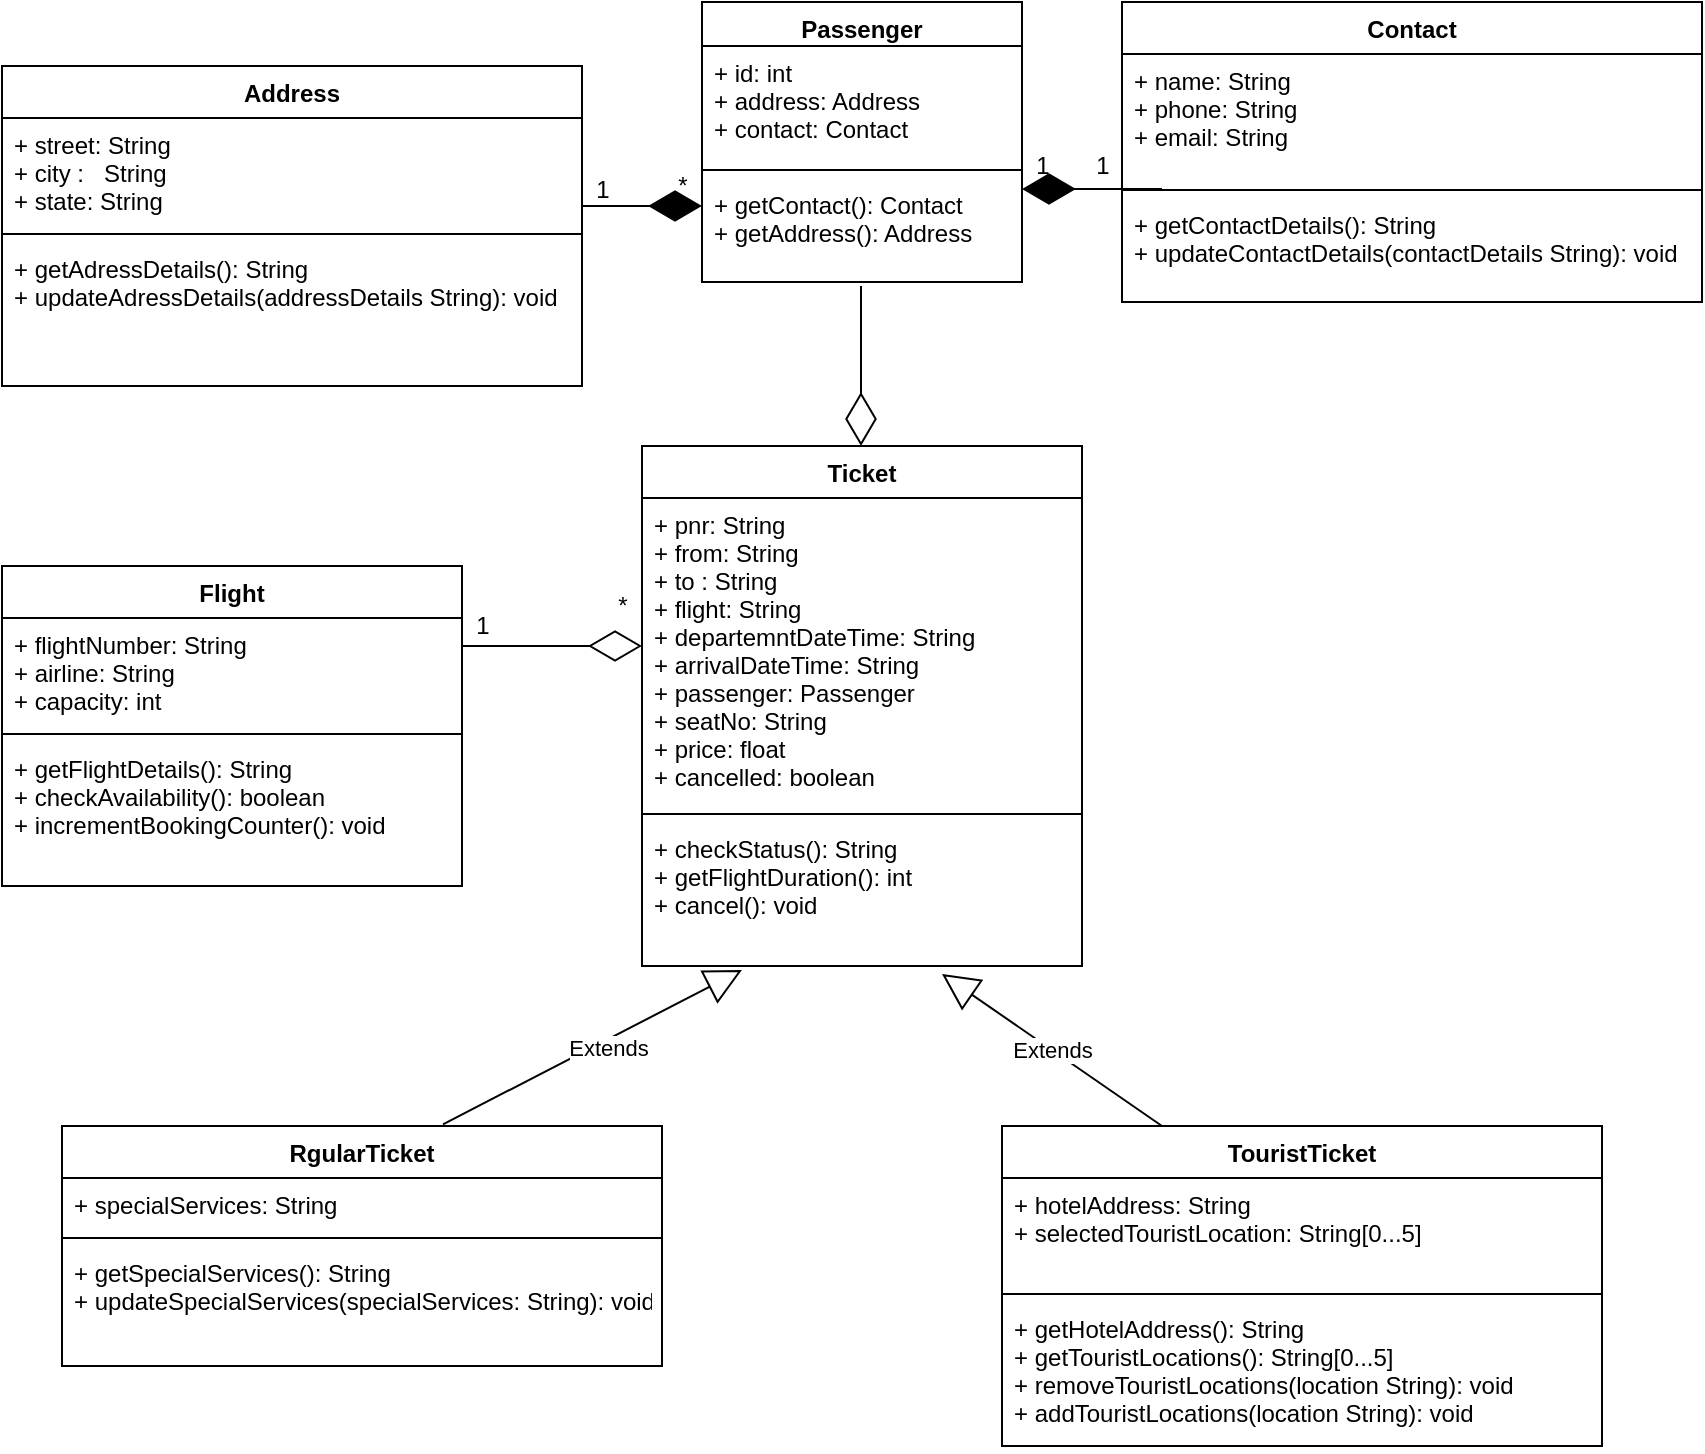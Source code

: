 <mxfile version="14.4.3" type="device"><diagram id="0NIIkPLWvFOmMC8DPXVI" name="Page-1"><mxGraphModel dx="769" dy="484" grid="1" gridSize="10" guides="1" tooltips="1" connect="1" arrows="1" fold="1" page="1" pageScale="1" pageWidth="850" pageHeight="1100" math="0" shadow="0"><root><mxCell id="0"/><mxCell id="1" parent="0"/><mxCell id="49jkaCm0zt0tGrM3-pLX-1" value="Address" style="swimlane;fontStyle=1;align=center;verticalAlign=top;childLayout=stackLayout;horizontal=1;startSize=26;horizontalStack=0;resizeParent=1;resizeParentMax=0;resizeLast=0;collapsible=1;marginBottom=0;" parent="1" vertex="1"><mxGeometry x="10" y="70" width="290" height="160" as="geometry"/></mxCell><mxCell id="49jkaCm0zt0tGrM3-pLX-2" value="+ street: String&#10;+ city :   String&#10;+ state: String" style="text;strokeColor=none;fillColor=none;align=left;verticalAlign=top;spacingLeft=4;spacingRight=4;overflow=hidden;rotatable=0;points=[[0,0.5],[1,0.5]];portConstraint=eastwest;" parent="49jkaCm0zt0tGrM3-pLX-1" vertex="1"><mxGeometry y="26" width="290" height="54" as="geometry"/></mxCell><mxCell id="49jkaCm0zt0tGrM3-pLX-3" value="" style="line;strokeWidth=1;fillColor=none;align=left;verticalAlign=middle;spacingTop=-1;spacingLeft=3;spacingRight=3;rotatable=0;labelPosition=right;points=[];portConstraint=eastwest;" parent="49jkaCm0zt0tGrM3-pLX-1" vertex="1"><mxGeometry y="80" width="290" height="8" as="geometry"/></mxCell><mxCell id="49jkaCm0zt0tGrM3-pLX-4" value="+ getAdressDetails(): String&#10;+ updateAdressDetails(addressDetails String): void&#10;" style="text;strokeColor=none;fillColor=none;align=left;verticalAlign=top;spacingLeft=4;spacingRight=4;overflow=hidden;rotatable=0;points=[[0,0.5],[1,0.5]];portConstraint=eastwest;" parent="49jkaCm0zt0tGrM3-pLX-1" vertex="1"><mxGeometry y="88" width="290" height="72" as="geometry"/></mxCell><mxCell id="49jkaCm0zt0tGrM3-pLX-5" value="Passenger" style="swimlane;fontStyle=1;align=center;verticalAlign=top;childLayout=stackLayout;horizontal=1;startSize=22;horizontalStack=0;resizeParent=1;resizeParentMax=0;resizeLast=0;collapsible=1;marginBottom=0;" parent="1" vertex="1"><mxGeometry x="360" y="38" width="160" height="140" as="geometry"/></mxCell><mxCell id="49jkaCm0zt0tGrM3-pLX-6" value="+ id: int&#10;+ address: Address&#10;+ contact: Contact" style="text;strokeColor=none;fillColor=none;align=left;verticalAlign=top;spacingLeft=4;spacingRight=4;overflow=hidden;rotatable=0;points=[[0,0.5],[1,0.5]];portConstraint=eastwest;" parent="49jkaCm0zt0tGrM3-pLX-5" vertex="1"><mxGeometry y="22" width="160" height="58" as="geometry"/></mxCell><mxCell id="49jkaCm0zt0tGrM3-pLX-7" value="" style="line;strokeWidth=1;fillColor=none;align=left;verticalAlign=middle;spacingTop=-1;spacingLeft=3;spacingRight=3;rotatable=0;labelPosition=right;points=[];portConstraint=eastwest;" parent="49jkaCm0zt0tGrM3-pLX-5" vertex="1"><mxGeometry y="80" width="160" height="8" as="geometry"/></mxCell><mxCell id="49jkaCm0zt0tGrM3-pLX-8" value="+ getContact(): Contact&#10;+ getAddress(): Address" style="text;strokeColor=none;fillColor=none;align=left;verticalAlign=top;spacingLeft=4;spacingRight=4;overflow=hidden;rotatable=0;points=[[0,0.5],[1,0.5]];portConstraint=eastwest;" parent="49jkaCm0zt0tGrM3-pLX-5" vertex="1"><mxGeometry y="88" width="160" height="52" as="geometry"/></mxCell><mxCell id="49jkaCm0zt0tGrM3-pLX-9" value="Contact" style="swimlane;fontStyle=1;align=center;verticalAlign=top;childLayout=stackLayout;horizontal=1;startSize=26;horizontalStack=0;resizeParent=1;resizeParentMax=0;resizeLast=0;collapsible=1;marginBottom=0;" parent="1" vertex="1"><mxGeometry x="570" y="38" width="290" height="150" as="geometry"/></mxCell><mxCell id="49jkaCm0zt0tGrM3-pLX-10" value="+ name: String&#10;+ phone: String&#10;+ email: String&#10;" style="text;strokeColor=none;fillColor=none;align=left;verticalAlign=top;spacingLeft=4;spacingRight=4;overflow=hidden;rotatable=0;points=[[0,0.5],[1,0.5]];portConstraint=eastwest;" parent="49jkaCm0zt0tGrM3-pLX-9" vertex="1"><mxGeometry y="26" width="290" height="64" as="geometry"/></mxCell><mxCell id="49jkaCm0zt0tGrM3-pLX-11" value="" style="line;strokeWidth=1;fillColor=none;align=left;verticalAlign=middle;spacingTop=-1;spacingLeft=3;spacingRight=3;rotatable=0;labelPosition=right;points=[];portConstraint=eastwest;" parent="49jkaCm0zt0tGrM3-pLX-9" vertex="1"><mxGeometry y="90" width="290" height="8" as="geometry"/></mxCell><mxCell id="49jkaCm0zt0tGrM3-pLX-12" value="+ getContactDetails(): String&#10;+ updateContactDetails(contactDetails String): void" style="text;strokeColor=none;fillColor=none;align=left;verticalAlign=top;spacingLeft=4;spacingRight=4;overflow=hidden;rotatable=0;points=[[0,0.5],[1,0.5]];portConstraint=eastwest;" parent="49jkaCm0zt0tGrM3-pLX-9" vertex="1"><mxGeometry y="98" width="290" height="52" as="geometry"/></mxCell><mxCell id="49jkaCm0zt0tGrM3-pLX-13" value="" style="endArrow=diamondThin;endFill=1;endSize=24;html=1;" parent="1" edge="1"><mxGeometry width="160" relative="1" as="geometry"><mxPoint x="300" y="140" as="sourcePoint"/><mxPoint x="360" y="140" as="targetPoint"/></mxGeometry></mxCell><mxCell id="49jkaCm0zt0tGrM3-pLX-14" value="" style="endArrow=diamondThin;endFill=1;endSize=24;html=1;" parent="1" edge="1"><mxGeometry width="160" relative="1" as="geometry"><mxPoint x="590" y="131.5" as="sourcePoint"/><mxPoint x="520" y="131.5" as="targetPoint"/><Array as="points"><mxPoint x="580" y="131.5"/></Array></mxGeometry></mxCell><mxCell id="49jkaCm0zt0tGrM3-pLX-15" value="1" style="text;html=1;align=center;verticalAlign=middle;resizable=0;points=[];autosize=1;" parent="1" vertex="1"><mxGeometry x="300" y="122" width="20" height="20" as="geometry"/></mxCell><mxCell id="49jkaCm0zt0tGrM3-pLX-16" value="*" style="text;html=1;align=center;verticalAlign=middle;resizable=0;points=[];autosize=1;" parent="1" vertex="1"><mxGeometry x="340" y="120" width="20" height="20" as="geometry"/></mxCell><mxCell id="49jkaCm0zt0tGrM3-pLX-17" value="1" style="text;html=1;align=center;verticalAlign=middle;resizable=0;points=[];autosize=1;" parent="1" vertex="1"><mxGeometry x="520" y="110" width="20" height="20" as="geometry"/></mxCell><mxCell id="49jkaCm0zt0tGrM3-pLX-20" value="1" style="text;html=1;align=center;verticalAlign=middle;resizable=0;points=[];autosize=1;" parent="1" vertex="1"><mxGeometry x="550" y="110" width="20" height="20" as="geometry"/></mxCell><mxCell id="49jkaCm0zt0tGrM3-pLX-21" value="" style="endArrow=diamondThin;endFill=0;endSize=24;html=1;" parent="1" edge="1"><mxGeometry width="160" relative="1" as="geometry"><mxPoint x="439.5" y="180" as="sourcePoint"/><mxPoint x="439.5" y="260" as="targetPoint"/></mxGeometry></mxCell><mxCell id="49jkaCm0zt0tGrM3-pLX-22" value="Ticket" style="swimlane;fontStyle=1;align=center;verticalAlign=top;childLayout=stackLayout;horizontal=1;startSize=26;horizontalStack=0;resizeParent=1;resizeParentMax=0;resizeLast=0;collapsible=1;marginBottom=0;" parent="1" vertex="1"><mxGeometry x="330" y="260" width="220" height="260" as="geometry"/></mxCell><mxCell id="49jkaCm0zt0tGrM3-pLX-23" value="+ pnr: String&#10;+ from: String&#10;+ to : String&#10;+ flight: String&#10;+ departemntDateTime: String&#10;+ arrivalDateTime: String&#10;+ passenger: Passenger&#10;+ seatNo: String&#10;+ price: float&#10;+ cancelled: boolean&#10;" style="text;strokeColor=none;fillColor=none;align=left;verticalAlign=top;spacingLeft=4;spacingRight=4;overflow=hidden;rotatable=0;points=[[0,0.5],[1,0.5]];portConstraint=eastwest;" parent="49jkaCm0zt0tGrM3-pLX-22" vertex="1"><mxGeometry y="26" width="220" height="154" as="geometry"/></mxCell><mxCell id="49jkaCm0zt0tGrM3-pLX-24" value="" style="line;strokeWidth=1;fillColor=none;align=left;verticalAlign=middle;spacingTop=-1;spacingLeft=3;spacingRight=3;rotatable=0;labelPosition=right;points=[];portConstraint=eastwest;" parent="49jkaCm0zt0tGrM3-pLX-22" vertex="1"><mxGeometry y="180" width="220" height="8" as="geometry"/></mxCell><mxCell id="49jkaCm0zt0tGrM3-pLX-25" value="+ checkStatus(): String&#10;+ getFlightDuration(): int&#10;+ cancel(): void" style="text;strokeColor=none;fillColor=none;align=left;verticalAlign=top;spacingLeft=4;spacingRight=4;overflow=hidden;rotatable=0;points=[[0,0.5],[1,0.5]];portConstraint=eastwest;" parent="49jkaCm0zt0tGrM3-pLX-22" vertex="1"><mxGeometry y="188" width="220" height="72" as="geometry"/></mxCell><mxCell id="49jkaCm0zt0tGrM3-pLX-26" value="Flight" style="swimlane;fontStyle=1;align=center;verticalAlign=top;childLayout=stackLayout;horizontal=1;startSize=26;horizontalStack=0;resizeParent=1;resizeParentMax=0;resizeLast=0;collapsible=1;marginBottom=0;" parent="1" vertex="1"><mxGeometry x="10" y="320" width="230" height="160" as="geometry"/></mxCell><mxCell id="49jkaCm0zt0tGrM3-pLX-27" value="+ flightNumber: String&#10;+ airline: String&#10;+ capacity: int" style="text;strokeColor=none;fillColor=none;align=left;verticalAlign=top;spacingLeft=4;spacingRight=4;overflow=hidden;rotatable=0;points=[[0,0.5],[1,0.5]];portConstraint=eastwest;" parent="49jkaCm0zt0tGrM3-pLX-26" vertex="1"><mxGeometry y="26" width="230" height="54" as="geometry"/></mxCell><mxCell id="49jkaCm0zt0tGrM3-pLX-28" value="" style="line;strokeWidth=1;fillColor=none;align=left;verticalAlign=middle;spacingTop=-1;spacingLeft=3;spacingRight=3;rotatable=0;labelPosition=right;points=[];portConstraint=eastwest;" parent="49jkaCm0zt0tGrM3-pLX-26" vertex="1"><mxGeometry y="80" width="230" height="8" as="geometry"/></mxCell><mxCell id="49jkaCm0zt0tGrM3-pLX-29" value="+ getFlightDetails(): String&#10;+ checkAvailability(): boolean&#10;+ incrementBookingCounter(): void " style="text;strokeColor=none;fillColor=none;align=left;verticalAlign=top;spacingLeft=4;spacingRight=4;overflow=hidden;rotatable=0;points=[[0,0.5],[1,0.5]];portConstraint=eastwest;" parent="49jkaCm0zt0tGrM3-pLX-26" vertex="1"><mxGeometry y="88" width="230" height="72" as="geometry"/></mxCell><mxCell id="49jkaCm0zt0tGrM3-pLX-30" value="" style="endArrow=diamondThin;endFill=0;endSize=24;html=1;" parent="1" edge="1"><mxGeometry width="160" relative="1" as="geometry"><mxPoint x="240" y="360" as="sourcePoint"/><mxPoint x="330" y="360" as="targetPoint"/></mxGeometry></mxCell><mxCell id="49jkaCm0zt0tGrM3-pLX-31" value="RgularTicket" style="swimlane;fontStyle=1;align=center;verticalAlign=top;childLayout=stackLayout;horizontal=1;startSize=26;horizontalStack=0;resizeParent=1;resizeParentMax=0;resizeLast=0;collapsible=1;marginBottom=0;" parent="1" vertex="1"><mxGeometry x="40" y="600" width="300" height="120" as="geometry"/></mxCell><mxCell id="49jkaCm0zt0tGrM3-pLX-32" value="+ specialServices: String" style="text;strokeColor=none;fillColor=none;align=left;verticalAlign=top;spacingLeft=4;spacingRight=4;overflow=hidden;rotatable=0;points=[[0,0.5],[1,0.5]];portConstraint=eastwest;" parent="49jkaCm0zt0tGrM3-pLX-31" vertex="1"><mxGeometry y="26" width="300" height="26" as="geometry"/></mxCell><mxCell id="49jkaCm0zt0tGrM3-pLX-33" value="" style="line;strokeWidth=1;fillColor=none;align=left;verticalAlign=middle;spacingTop=-1;spacingLeft=3;spacingRight=3;rotatable=0;labelPosition=right;points=[];portConstraint=eastwest;" parent="49jkaCm0zt0tGrM3-pLX-31" vertex="1"><mxGeometry y="52" width="300" height="8" as="geometry"/></mxCell><mxCell id="49jkaCm0zt0tGrM3-pLX-34" value="+ getSpecialServices(): String&#10;+ updateSpecialServices(specialServices: String): void " style="text;strokeColor=none;fillColor=none;align=left;verticalAlign=top;spacingLeft=4;spacingRight=4;overflow=hidden;rotatable=0;points=[[0,0.5],[1,0.5]];portConstraint=eastwest;" parent="49jkaCm0zt0tGrM3-pLX-31" vertex="1"><mxGeometry y="60" width="300" height="60" as="geometry"/></mxCell><mxCell id="49jkaCm0zt0tGrM3-pLX-35" value="TouristTicket" style="swimlane;fontStyle=1;align=center;verticalAlign=top;childLayout=stackLayout;horizontal=1;startSize=26;horizontalStack=0;resizeParent=1;resizeParentMax=0;resizeLast=0;collapsible=1;marginBottom=0;" parent="1" vertex="1"><mxGeometry x="510" y="600" width="300" height="160" as="geometry"/></mxCell><mxCell id="49jkaCm0zt0tGrM3-pLX-36" value="+ hotelAddress: String&#10;+ selectedTouristLocation: String[0...5]" style="text;strokeColor=none;fillColor=none;align=left;verticalAlign=top;spacingLeft=4;spacingRight=4;overflow=hidden;rotatable=0;points=[[0,0.5],[1,0.5]];portConstraint=eastwest;" parent="49jkaCm0zt0tGrM3-pLX-35" vertex="1"><mxGeometry y="26" width="300" height="54" as="geometry"/></mxCell><mxCell id="49jkaCm0zt0tGrM3-pLX-37" value="" style="line;strokeWidth=1;fillColor=none;align=left;verticalAlign=middle;spacingTop=-1;spacingLeft=3;spacingRight=3;rotatable=0;labelPosition=right;points=[];portConstraint=eastwest;" parent="49jkaCm0zt0tGrM3-pLX-35" vertex="1"><mxGeometry y="80" width="300" height="8" as="geometry"/></mxCell><mxCell id="49jkaCm0zt0tGrM3-pLX-38" value="+ getHotelAddress(): String&#10;+ getTouristLocations(): String[0...5]&#10;+ removeTouristLocations(location String): void&#10;+ addTouristLocations(location String): void" style="text;strokeColor=none;fillColor=none;align=left;verticalAlign=top;spacingLeft=4;spacingRight=4;overflow=hidden;rotatable=0;points=[[0,0.5],[1,0.5]];portConstraint=eastwest;" parent="49jkaCm0zt0tGrM3-pLX-35" vertex="1"><mxGeometry y="88" width="300" height="72" as="geometry"/></mxCell><mxCell id="49jkaCm0zt0tGrM3-pLX-39" value="Extends" style="endArrow=block;endSize=16;endFill=0;html=1;exitX=0.635;exitY=-0.007;exitDx=0;exitDy=0;exitPerimeter=0;" parent="1" source="49jkaCm0zt0tGrM3-pLX-31" edge="1"><mxGeometry x="0.08" y="-4" width="160" relative="1" as="geometry"><mxPoint x="200" y="560" as="sourcePoint"/><mxPoint x="380" y="522" as="targetPoint"/><mxPoint as="offset"/></mxGeometry></mxCell><mxCell id="49jkaCm0zt0tGrM3-pLX-40" value="Extends" style="endArrow=block;endSize=16;endFill=0;html=1;exitX=0.59;exitY=-0.018;exitDx=0;exitDy=0;exitPerimeter=0;" parent="1" edge="1"><mxGeometry width="160" relative="1" as="geometry"><mxPoint x="590" y="600" as="sourcePoint"/><mxPoint x="480" y="524" as="targetPoint"/></mxGeometry></mxCell><mxCell id="sjnfjnCNDgGVmFKEO_TF-1" value="1" style="text;html=1;align=center;verticalAlign=middle;resizable=0;points=[];autosize=1;" parent="1" vertex="1"><mxGeometry x="240" y="340" width="20" height="20" as="geometry"/></mxCell><mxCell id="sjnfjnCNDgGVmFKEO_TF-2" value="*" style="text;html=1;align=center;verticalAlign=middle;resizable=0;points=[];autosize=1;" parent="1" vertex="1"><mxGeometry x="310" y="330" width="20" height="20" as="geometry"/></mxCell></root></mxGraphModel></diagram></mxfile>